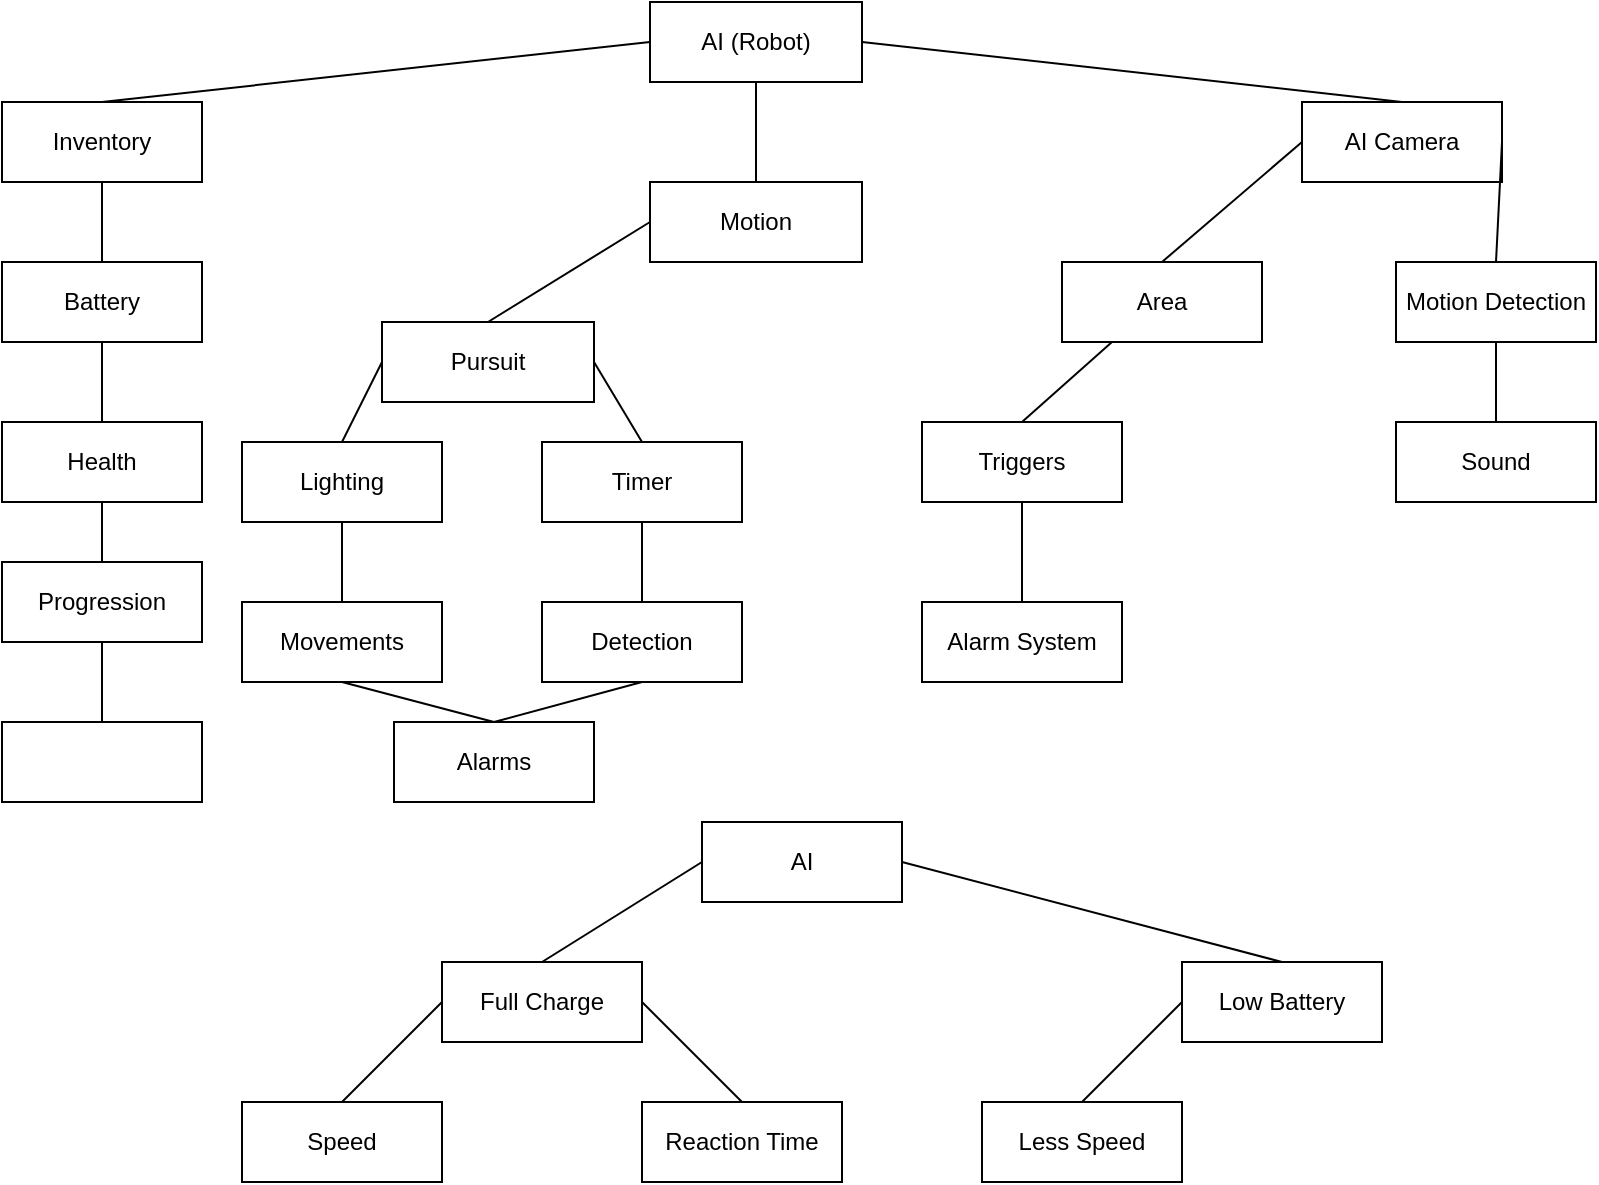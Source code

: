 <mxfile version="15.7.4" type="github">
  <diagram id="dzD7N4fKgPRPHcsl4adi" name="Page-1">
    <mxGraphModel dx="1070" dy="546" grid="1" gridSize="10" guides="1" tooltips="1" connect="1" arrows="1" fold="1" page="1" pageScale="1" pageWidth="827" pageHeight="1169" math="0" shadow="0">
      <root>
        <mxCell id="0" />
        <mxCell id="1" parent="0" />
        <mxCell id="ZgsJQn8Sbg7-MOS7pXil-1" value="AI (Robot)" style="rounded=0;whiteSpace=wrap;html=1;" parent="1" vertex="1">
          <mxGeometry x="354" y="30" width="106" height="40" as="geometry" />
        </mxCell>
        <mxCell id="ZgsJQn8Sbg7-MOS7pXil-2" value="Inventory" style="rounded=0;whiteSpace=wrap;html=1;" parent="1" vertex="1">
          <mxGeometry x="30" y="80" width="100" height="40" as="geometry" />
        </mxCell>
        <mxCell id="ZgsJQn8Sbg7-MOS7pXil-3" value="Motion" style="rounded=0;whiteSpace=wrap;html=1;" parent="1" vertex="1">
          <mxGeometry x="354" y="120" width="106" height="40" as="geometry" />
        </mxCell>
        <mxCell id="ZgsJQn8Sbg7-MOS7pXil-4" value="AI Camera" style="rounded=0;whiteSpace=wrap;html=1;" parent="1" vertex="1">
          <mxGeometry x="680" y="80" width="100" height="40" as="geometry" />
        </mxCell>
        <mxCell id="ZgsJQn8Sbg7-MOS7pXil-6" value="Pursuit" style="rounded=0;whiteSpace=wrap;html=1;" parent="1" vertex="1">
          <mxGeometry x="220" y="190" width="106" height="40" as="geometry" />
        </mxCell>
        <mxCell id="ZgsJQn8Sbg7-MOS7pXil-7" value="" style="endArrow=none;html=1;rounded=0;exitX=0.5;exitY=0;exitDx=0;exitDy=0;entryX=0;entryY=0.5;entryDx=0;entryDy=0;" parent="1" source="ZgsJQn8Sbg7-MOS7pXil-2" target="ZgsJQn8Sbg7-MOS7pXil-1" edge="1">
          <mxGeometry width="50" height="50" relative="1" as="geometry">
            <mxPoint x="180" y="90" as="sourcePoint" />
            <mxPoint x="350" y="50" as="targetPoint" />
            <Array as="points" />
          </mxGeometry>
        </mxCell>
        <mxCell id="ZgsJQn8Sbg7-MOS7pXil-8" value="" style="endArrow=none;html=1;rounded=0;entryX=1;entryY=0.5;entryDx=0;entryDy=0;exitX=0.5;exitY=0;exitDx=0;exitDy=0;" parent="1" source="ZgsJQn8Sbg7-MOS7pXil-4" target="ZgsJQn8Sbg7-MOS7pXil-1" edge="1">
          <mxGeometry width="50" height="50" relative="1" as="geometry">
            <mxPoint x="550" y="110" as="sourcePoint" />
            <mxPoint x="600" y="60" as="targetPoint" />
          </mxGeometry>
        </mxCell>
        <mxCell id="ZgsJQn8Sbg7-MOS7pXil-9" value="" style="endArrow=none;html=1;rounded=0;entryX=0.5;entryY=1;entryDx=0;entryDy=0;exitX=0.5;exitY=0;exitDx=0;exitDy=0;" parent="1" source="ZgsJQn8Sbg7-MOS7pXil-3" target="ZgsJQn8Sbg7-MOS7pXil-1" edge="1">
          <mxGeometry width="50" height="50" relative="1" as="geometry">
            <mxPoint x="380" y="120" as="sourcePoint" />
            <mxPoint x="430" y="70" as="targetPoint" />
          </mxGeometry>
        </mxCell>
        <mxCell id="ZgsJQn8Sbg7-MOS7pXil-10" value="Lighting" style="rounded=0;whiteSpace=wrap;html=1;" parent="1" vertex="1">
          <mxGeometry x="150" y="250" width="100" height="40" as="geometry" />
        </mxCell>
        <mxCell id="ZgsJQn8Sbg7-MOS7pXil-11" value="Timer" style="rounded=0;whiteSpace=wrap;html=1;" parent="1" vertex="1">
          <mxGeometry x="300" y="250" width="100" height="40" as="geometry" />
        </mxCell>
        <mxCell id="ZgsJQn8Sbg7-MOS7pXil-12" value="Area" style="rounded=0;whiteSpace=wrap;html=1;" parent="1" vertex="1">
          <mxGeometry x="560" y="160" width="100" height="40" as="geometry" />
        </mxCell>
        <mxCell id="ZgsJQn8Sbg7-MOS7pXil-13" value="Motion Detection" style="rounded=0;whiteSpace=wrap;html=1;" parent="1" vertex="1">
          <mxGeometry x="727" y="160" width="100" height="40" as="geometry" />
        </mxCell>
        <mxCell id="ZgsJQn8Sbg7-MOS7pXil-14" value="Battery" style="rounded=0;whiteSpace=wrap;html=1;" parent="1" vertex="1">
          <mxGeometry x="30" y="160" width="100" height="40" as="geometry" />
        </mxCell>
        <mxCell id="ZgsJQn8Sbg7-MOS7pXil-15" value="Health" style="rounded=0;whiteSpace=wrap;html=1;" parent="1" vertex="1">
          <mxGeometry x="30" y="240" width="100" height="40" as="geometry" />
        </mxCell>
        <mxCell id="ZgsJQn8Sbg7-MOS7pXil-16" value="Progression" style="rounded=0;whiteSpace=wrap;html=1;" parent="1" vertex="1">
          <mxGeometry x="30" y="310" width="100" height="40" as="geometry" />
        </mxCell>
        <mxCell id="ZgsJQn8Sbg7-MOS7pXil-17" value="" style="rounded=0;whiteSpace=wrap;html=1;" parent="1" vertex="1">
          <mxGeometry x="30" y="390" width="100" height="40" as="geometry" />
        </mxCell>
        <mxCell id="ZgsJQn8Sbg7-MOS7pXil-18" value="Detection" style="rounded=0;whiteSpace=wrap;html=1;" parent="1" vertex="1">
          <mxGeometry x="300" y="330" width="100" height="40" as="geometry" />
        </mxCell>
        <mxCell id="ZgsJQn8Sbg7-MOS7pXil-19" value="Movements" style="rounded=0;whiteSpace=wrap;html=1;" parent="1" vertex="1">
          <mxGeometry x="150" y="330" width="100" height="40" as="geometry" />
        </mxCell>
        <mxCell id="ZgsJQn8Sbg7-MOS7pXil-20" value="Triggers" style="rounded=0;whiteSpace=wrap;html=1;" parent="1" vertex="1">
          <mxGeometry x="490" y="240" width="100" height="40" as="geometry" />
        </mxCell>
        <mxCell id="ZgsJQn8Sbg7-MOS7pXil-21" value="Sound" style="rounded=0;whiteSpace=wrap;html=1;" parent="1" vertex="1">
          <mxGeometry x="727" y="240" width="100" height="40" as="geometry" />
        </mxCell>
        <mxCell id="ZgsJQn8Sbg7-MOS7pXil-22" value="Alarm System" style="rounded=0;whiteSpace=wrap;html=1;" parent="1" vertex="1">
          <mxGeometry x="490" y="330" width="100" height="40" as="geometry" />
        </mxCell>
        <mxCell id="ZgsJQn8Sbg7-MOS7pXil-24" value="" style="endArrow=none;html=1;rounded=0;entryX=0.5;entryY=1;entryDx=0;entryDy=0;exitX=0.5;exitY=0;exitDx=0;exitDy=0;" parent="1" source="ZgsJQn8Sbg7-MOS7pXil-14" target="ZgsJQn8Sbg7-MOS7pXil-2" edge="1">
          <mxGeometry width="50" height="50" relative="1" as="geometry">
            <mxPoint x="50" y="170" as="sourcePoint" />
            <mxPoint x="100" y="120" as="targetPoint" />
          </mxGeometry>
        </mxCell>
        <mxCell id="ZgsJQn8Sbg7-MOS7pXil-25" value="" style="endArrow=none;html=1;rounded=0;entryX=0;entryY=0.5;entryDx=0;entryDy=0;exitX=0.5;exitY=0;exitDx=0;exitDy=0;" parent="1" source="ZgsJQn8Sbg7-MOS7pXil-6" target="ZgsJQn8Sbg7-MOS7pXil-3" edge="1">
          <mxGeometry width="50" height="50" relative="1" as="geometry">
            <mxPoint x="250" y="190" as="sourcePoint" />
            <mxPoint x="300" y="140" as="targetPoint" />
          </mxGeometry>
        </mxCell>
        <mxCell id="ZgsJQn8Sbg7-MOS7pXil-26" value="" style="endArrow=none;html=1;rounded=0;entryX=0;entryY=0.5;entryDx=0;entryDy=0;exitX=0.5;exitY=0;exitDx=0;exitDy=0;" parent="1" source="ZgsJQn8Sbg7-MOS7pXil-10" target="ZgsJQn8Sbg7-MOS7pXil-6" edge="1">
          <mxGeometry width="50" height="50" relative="1" as="geometry">
            <mxPoint x="170" y="260" as="sourcePoint" />
            <mxPoint x="220" y="210" as="targetPoint" />
          </mxGeometry>
        </mxCell>
        <mxCell id="ZgsJQn8Sbg7-MOS7pXil-27" value="" style="endArrow=none;html=1;rounded=0;entryX=1;entryY=0.5;entryDx=0;entryDy=0;exitX=0.5;exitY=0;exitDx=0;exitDy=0;" parent="1" source="ZgsJQn8Sbg7-MOS7pXil-11" target="ZgsJQn8Sbg7-MOS7pXil-6" edge="1">
          <mxGeometry width="50" height="50" relative="1" as="geometry">
            <mxPoint x="330" y="270" as="sourcePoint" />
            <mxPoint x="380" y="220" as="targetPoint" />
          </mxGeometry>
        </mxCell>
        <mxCell id="ZgsJQn8Sbg7-MOS7pXil-28" value="" style="endArrow=none;html=1;rounded=0;entryX=0;entryY=0.5;entryDx=0;entryDy=0;exitX=0.5;exitY=0;exitDx=0;exitDy=0;" parent="1" source="ZgsJQn8Sbg7-MOS7pXil-12" target="ZgsJQn8Sbg7-MOS7pXil-4" edge="1">
          <mxGeometry width="50" height="50" relative="1" as="geometry">
            <mxPoint x="630" y="150" as="sourcePoint" />
            <mxPoint x="680" y="100" as="targetPoint" />
          </mxGeometry>
        </mxCell>
        <mxCell id="ZgsJQn8Sbg7-MOS7pXil-29" value="" style="endArrow=none;html=1;rounded=0;entryX=1;entryY=0.5;entryDx=0;entryDy=0;exitX=0.5;exitY=0;exitDx=0;exitDy=0;" parent="1" source="ZgsJQn8Sbg7-MOS7pXil-13" target="ZgsJQn8Sbg7-MOS7pXil-4" edge="1">
          <mxGeometry width="50" height="50" relative="1" as="geometry">
            <mxPoint x="777" y="160" as="sourcePoint" />
            <mxPoint x="827" y="110" as="targetPoint" />
          </mxGeometry>
        </mxCell>
        <mxCell id="ZgsJQn8Sbg7-MOS7pXil-30" value="Alarms" style="rounded=0;whiteSpace=wrap;html=1;" parent="1" vertex="1">
          <mxGeometry x="226" y="390" width="100" height="40" as="geometry" />
        </mxCell>
        <mxCell id="ZgsJQn8Sbg7-MOS7pXil-31" value="AI" style="rounded=0;whiteSpace=wrap;html=1;" parent="1" vertex="1">
          <mxGeometry x="380" y="440" width="100" height="40" as="geometry" />
        </mxCell>
        <mxCell id="ZgsJQn8Sbg7-MOS7pXil-32" value="Low Battery" style="rounded=0;whiteSpace=wrap;html=1;" parent="1" vertex="1">
          <mxGeometry x="620" y="510" width="100" height="40" as="geometry" />
        </mxCell>
        <mxCell id="ZgsJQn8Sbg7-MOS7pXil-33" value="Full Charge" style="rounded=0;whiteSpace=wrap;html=1;" parent="1" vertex="1">
          <mxGeometry x="250" y="510" width="100" height="40" as="geometry" />
        </mxCell>
        <mxCell id="ZgsJQn8Sbg7-MOS7pXil-34" value="Speed" style="rounded=0;whiteSpace=wrap;html=1;" parent="1" vertex="1">
          <mxGeometry x="150" y="580" width="100" height="40" as="geometry" />
        </mxCell>
        <mxCell id="ZgsJQn8Sbg7-MOS7pXil-35" value="Reaction Time" style="rounded=0;whiteSpace=wrap;html=1;" parent="1" vertex="1">
          <mxGeometry x="350" y="580" width="100" height="40" as="geometry" />
        </mxCell>
        <mxCell id="ZgsJQn8Sbg7-MOS7pXil-36" value="" style="endArrow=none;html=1;rounded=0;entryX=0;entryY=0.5;entryDx=0;entryDy=0;exitX=0.5;exitY=0;exitDx=0;exitDy=0;" parent="1" source="ZgsJQn8Sbg7-MOS7pXil-33" target="ZgsJQn8Sbg7-MOS7pXil-31" edge="1">
          <mxGeometry width="50" height="50" relative="1" as="geometry">
            <mxPoint x="300" y="510" as="sourcePoint" />
            <mxPoint x="350" y="460" as="targetPoint" />
          </mxGeometry>
        </mxCell>
        <mxCell id="ZgsJQn8Sbg7-MOS7pXil-37" value="" style="endArrow=none;html=1;rounded=0;entryX=1;entryY=0.5;entryDx=0;entryDy=0;exitX=0.5;exitY=0;exitDx=0;exitDy=0;" parent="1" source="ZgsJQn8Sbg7-MOS7pXil-32" target="ZgsJQn8Sbg7-MOS7pXil-31" edge="1">
          <mxGeometry width="50" height="50" relative="1" as="geometry">
            <mxPoint x="520" y="510" as="sourcePoint" />
            <mxPoint x="570" y="460" as="targetPoint" />
          </mxGeometry>
        </mxCell>
        <mxCell id="ZgsJQn8Sbg7-MOS7pXil-38" value="" style="endArrow=none;html=1;rounded=0;entryX=0;entryY=0.5;entryDx=0;entryDy=0;exitX=0.5;exitY=0;exitDx=0;exitDy=0;" parent="1" source="ZgsJQn8Sbg7-MOS7pXil-34" target="ZgsJQn8Sbg7-MOS7pXil-33" edge="1">
          <mxGeometry width="50" height="50" relative="1" as="geometry">
            <mxPoint x="170" y="580" as="sourcePoint" />
            <mxPoint x="220" y="530" as="targetPoint" />
          </mxGeometry>
        </mxCell>
        <mxCell id="ZgsJQn8Sbg7-MOS7pXil-39" value="" style="endArrow=none;html=1;rounded=0;entryX=1;entryY=0.5;entryDx=0;entryDy=0;exitX=0.5;exitY=0;exitDx=0;exitDy=0;" parent="1" source="ZgsJQn8Sbg7-MOS7pXil-35" target="ZgsJQn8Sbg7-MOS7pXil-33" edge="1">
          <mxGeometry width="50" height="50" relative="1" as="geometry">
            <mxPoint x="380" y="580" as="sourcePoint" />
            <mxPoint x="430" y="530" as="targetPoint" />
          </mxGeometry>
        </mxCell>
        <mxCell id="ZgsJQn8Sbg7-MOS7pXil-40" value="" style="endArrow=none;html=1;rounded=0;entryX=0.5;entryY=1;entryDx=0;entryDy=0;exitX=0.5;exitY=0;exitDx=0;exitDy=0;" parent="1" source="ZgsJQn8Sbg7-MOS7pXil-19" target="ZgsJQn8Sbg7-MOS7pXil-10" edge="1">
          <mxGeometry width="50" height="50" relative="1" as="geometry">
            <mxPoint x="170" y="350" as="sourcePoint" />
            <mxPoint x="220" y="300" as="targetPoint" />
          </mxGeometry>
        </mxCell>
        <mxCell id="ZgsJQn8Sbg7-MOS7pXil-41" value="" style="endArrow=none;html=1;rounded=0;entryX=0.5;entryY=1;entryDx=0;entryDy=0;exitX=0.5;exitY=0;exitDx=0;exitDy=0;" parent="1" source="ZgsJQn8Sbg7-MOS7pXil-18" target="ZgsJQn8Sbg7-MOS7pXil-11" edge="1">
          <mxGeometry width="50" height="50" relative="1" as="geometry">
            <mxPoint x="330" y="340" as="sourcePoint" />
            <mxPoint x="380" y="290" as="targetPoint" />
          </mxGeometry>
        </mxCell>
        <mxCell id="ZgsJQn8Sbg7-MOS7pXil-42" value="" style="endArrow=none;html=1;rounded=0;entryX=0.5;entryY=1;entryDx=0;entryDy=0;exitX=0.5;exitY=0;exitDx=0;exitDy=0;" parent="1" source="ZgsJQn8Sbg7-MOS7pXil-30" target="ZgsJQn8Sbg7-MOS7pXil-19" edge="1">
          <mxGeometry width="50" height="50" relative="1" as="geometry">
            <mxPoint x="190" y="420" as="sourcePoint" />
            <mxPoint x="240" y="370" as="targetPoint" />
          </mxGeometry>
        </mxCell>
        <mxCell id="ZgsJQn8Sbg7-MOS7pXil-43" value="" style="endArrow=none;html=1;rounded=0;entryX=0.5;entryY=1;entryDx=0;entryDy=0;exitX=0.5;exitY=0;exitDx=0;exitDy=0;" parent="1" source="ZgsJQn8Sbg7-MOS7pXil-15" target="ZgsJQn8Sbg7-MOS7pXil-14" edge="1">
          <mxGeometry width="50" height="50" relative="1" as="geometry">
            <mxPoint x="60" y="260" as="sourcePoint" />
            <mxPoint x="110" y="210" as="targetPoint" />
          </mxGeometry>
        </mxCell>
        <mxCell id="ZgsJQn8Sbg7-MOS7pXil-44" value="" style="endArrow=none;html=1;rounded=0;entryX=0.5;entryY=1;entryDx=0;entryDy=0;exitX=0.5;exitY=0;exitDx=0;exitDy=0;" parent="1" source="ZgsJQn8Sbg7-MOS7pXil-30" target="ZgsJQn8Sbg7-MOS7pXil-18" edge="1">
          <mxGeometry width="50" height="50" relative="1" as="geometry">
            <mxPoint x="320" y="430" as="sourcePoint" />
            <mxPoint x="370" y="380" as="targetPoint" />
          </mxGeometry>
        </mxCell>
        <mxCell id="ZgsJQn8Sbg7-MOS7pXil-45" value="" style="endArrow=none;html=1;rounded=0;entryX=0.25;entryY=1;entryDx=0;entryDy=0;exitX=0.5;exitY=0;exitDx=0;exitDy=0;" parent="1" source="ZgsJQn8Sbg7-MOS7pXil-20" target="ZgsJQn8Sbg7-MOS7pXil-12" edge="1">
          <mxGeometry width="50" height="50" relative="1" as="geometry">
            <mxPoint x="520" y="250" as="sourcePoint" />
            <mxPoint x="570" y="200" as="targetPoint" />
          </mxGeometry>
        </mxCell>
        <mxCell id="ZgsJQn8Sbg7-MOS7pXil-46" value="" style="endArrow=none;html=1;rounded=0;exitX=0.5;exitY=0;exitDx=0;exitDy=0;entryX=0.5;entryY=1;entryDx=0;entryDy=0;" parent="1" source="ZgsJQn8Sbg7-MOS7pXil-21" target="ZgsJQn8Sbg7-MOS7pXil-13" edge="1">
          <mxGeometry width="50" height="50" relative="1" as="geometry">
            <mxPoint x="730" y="250" as="sourcePoint" />
            <mxPoint x="780" y="200" as="targetPoint" />
          </mxGeometry>
        </mxCell>
        <mxCell id="ZgsJQn8Sbg7-MOS7pXil-47" value="" style="endArrow=none;html=1;rounded=0;entryX=0.5;entryY=1;entryDx=0;entryDy=0;exitX=0.5;exitY=0;exitDx=0;exitDy=0;" parent="1" source="ZgsJQn8Sbg7-MOS7pXil-16" target="ZgsJQn8Sbg7-MOS7pXil-15" edge="1">
          <mxGeometry width="50" height="50" relative="1" as="geometry">
            <mxPoint x="50" y="330" as="sourcePoint" />
            <mxPoint x="100" y="280" as="targetPoint" />
          </mxGeometry>
        </mxCell>
        <mxCell id="ZgsJQn8Sbg7-MOS7pXil-48" value="" style="endArrow=none;html=1;rounded=0;entryX=0.5;entryY=1;entryDx=0;entryDy=0;exitX=0.5;exitY=0;exitDx=0;exitDy=0;" parent="1" source="ZgsJQn8Sbg7-MOS7pXil-22" target="ZgsJQn8Sbg7-MOS7pXil-20" edge="1">
          <mxGeometry width="50" height="50" relative="1" as="geometry">
            <mxPoint x="520" y="330" as="sourcePoint" />
            <mxPoint x="570" y="280" as="targetPoint" />
          </mxGeometry>
        </mxCell>
        <mxCell id="ZgsJQn8Sbg7-MOS7pXil-50" value="" style="endArrow=none;html=1;rounded=0;entryX=0.5;entryY=1;entryDx=0;entryDy=0;exitX=0.5;exitY=0;exitDx=0;exitDy=0;" parent="1" source="ZgsJQn8Sbg7-MOS7pXil-17" target="ZgsJQn8Sbg7-MOS7pXil-16" edge="1">
          <mxGeometry width="50" height="50" relative="1" as="geometry">
            <mxPoint x="70" y="400" as="sourcePoint" />
            <mxPoint x="120" y="350" as="targetPoint" />
          </mxGeometry>
        </mxCell>
        <mxCell id="ZgsJQn8Sbg7-MOS7pXil-54" value="Less Speed" style="rounded=0;whiteSpace=wrap;html=1;" parent="1" vertex="1">
          <mxGeometry x="520" y="580" width="100" height="40" as="geometry" />
        </mxCell>
        <mxCell id="ZgsJQn8Sbg7-MOS7pXil-55" value="" style="endArrow=none;html=1;rounded=0;entryX=0;entryY=0.5;entryDx=0;entryDy=0;exitX=0.5;exitY=0;exitDx=0;exitDy=0;" parent="1" source="ZgsJQn8Sbg7-MOS7pXil-54" target="ZgsJQn8Sbg7-MOS7pXil-32" edge="1">
          <mxGeometry width="50" height="50" relative="1" as="geometry">
            <mxPoint x="540" y="570" as="sourcePoint" />
            <mxPoint x="590" y="520" as="targetPoint" />
          </mxGeometry>
        </mxCell>
      </root>
    </mxGraphModel>
  </diagram>
</mxfile>
